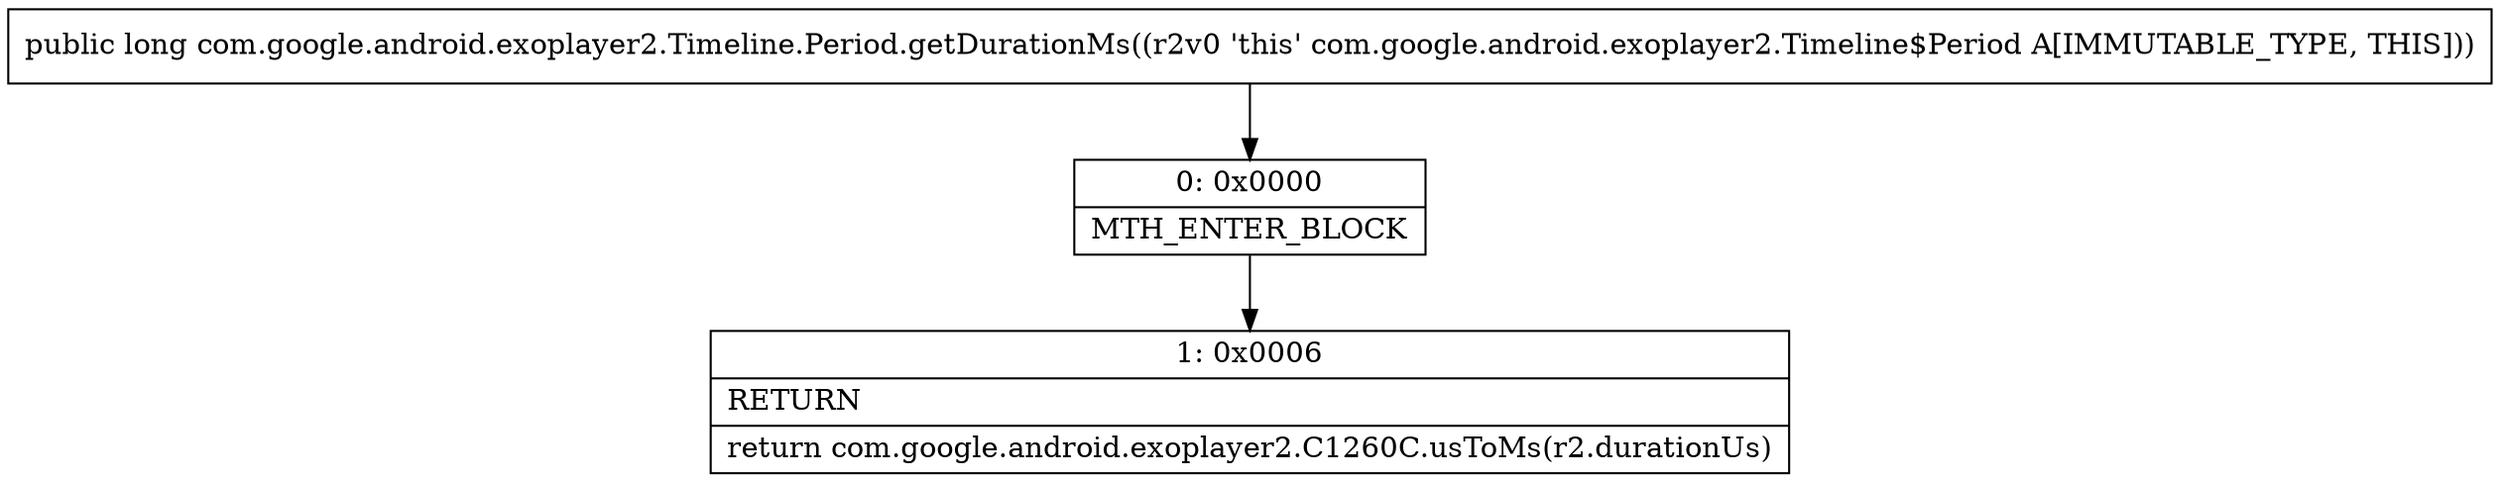 digraph "CFG forcom.google.android.exoplayer2.Timeline.Period.getDurationMs()J" {
Node_0 [shape=record,label="{0\:\ 0x0000|MTH_ENTER_BLOCK\l}"];
Node_1 [shape=record,label="{1\:\ 0x0006|RETURN\l|return com.google.android.exoplayer2.C1260C.usToMs(r2.durationUs)\l}"];
MethodNode[shape=record,label="{public long com.google.android.exoplayer2.Timeline.Period.getDurationMs((r2v0 'this' com.google.android.exoplayer2.Timeline$Period A[IMMUTABLE_TYPE, THIS])) }"];
MethodNode -> Node_0;
Node_0 -> Node_1;
}

